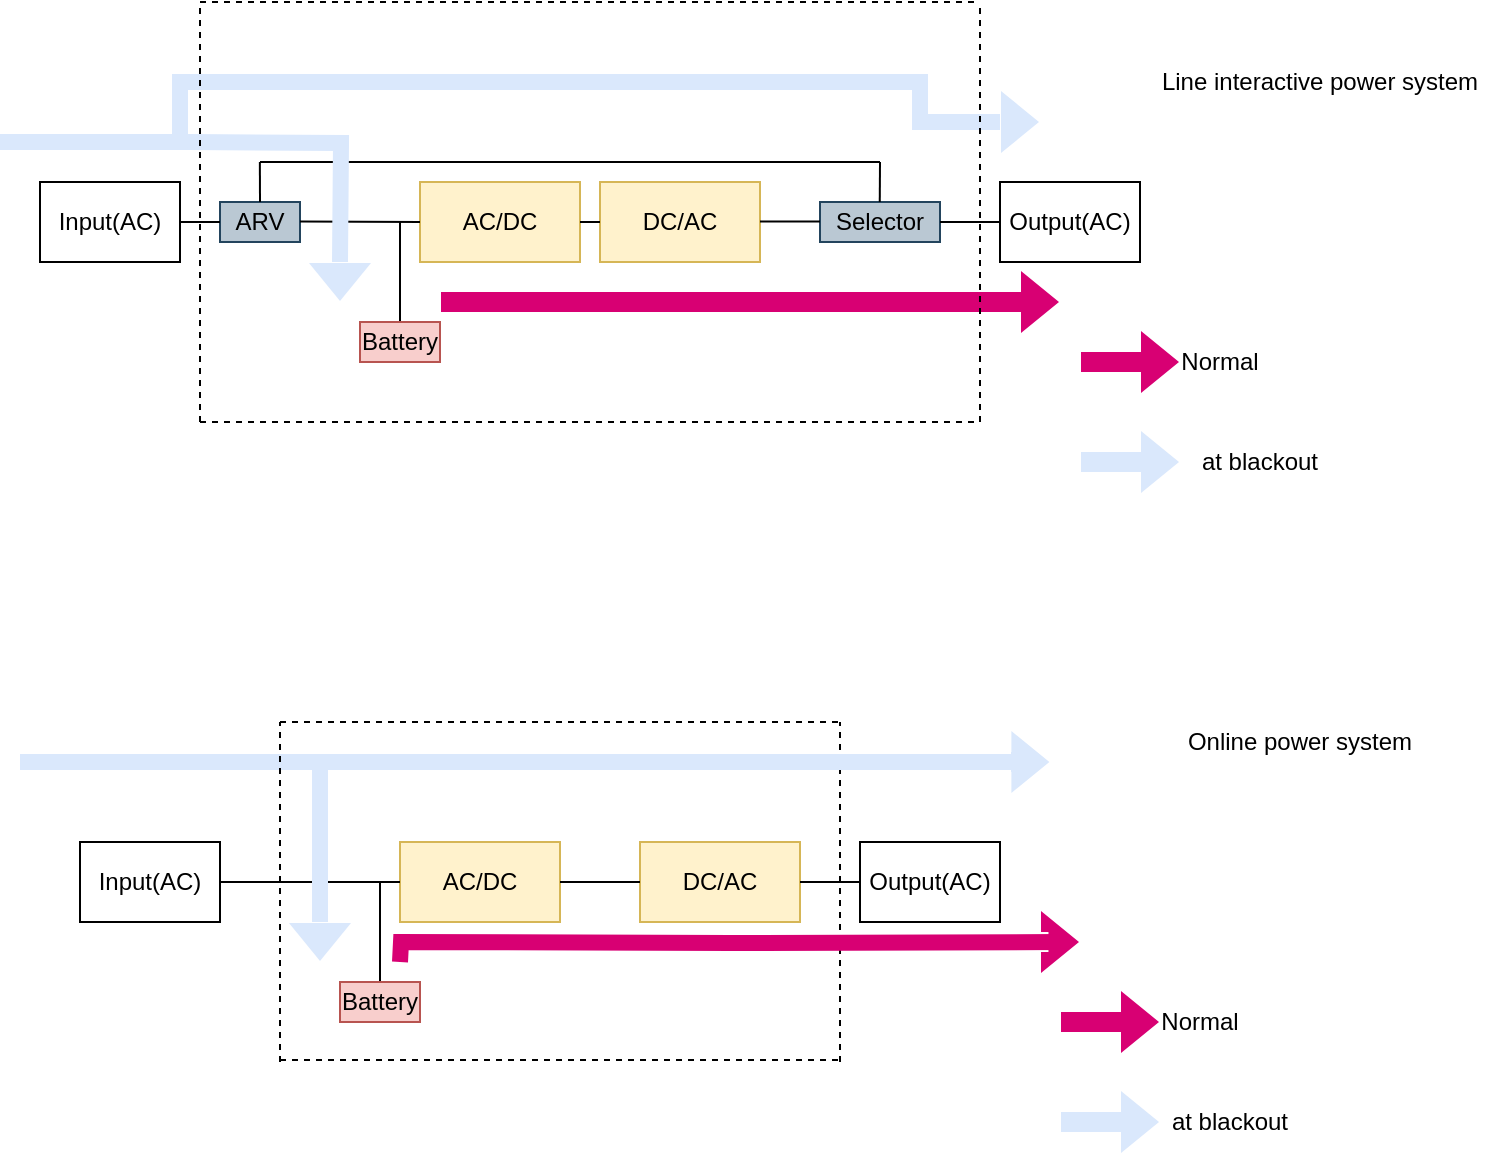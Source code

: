 <mxfile version="13.10.9" type="device"><diagram id="jErE8MXFud0vUgR5saXO" name="Page-1"><mxGraphModel dx="1994" dy="1096" grid="1" gridSize="10" guides="1" tooltips="1" connect="1" arrows="1" fold="1" page="1" pageScale="1" pageWidth="850" pageHeight="1100" math="0" shadow="0"><root><mxCell id="0"/><mxCell id="1" parent="0"/><mxCell id="2g6sCCLxjwPQr7ZMZ9xb-1" value="AC/DC" style="rounded=0;whiteSpace=wrap;html=1;fillColor=#fff2cc;strokeColor=#d6b656;" vertex="1" parent="1"><mxGeometry x="280" y="260" width="80" height="40" as="geometry"/></mxCell><mxCell id="2g6sCCLxjwPQr7ZMZ9xb-2" value="DC/AC" style="rounded=0;whiteSpace=wrap;html=1;fillColor=#fff2cc;strokeColor=#d6b656;" vertex="1" parent="1"><mxGeometry x="370" y="260" width="80" height="40" as="geometry"/></mxCell><mxCell id="2g6sCCLxjwPQr7ZMZ9xb-17" style="edgeStyle=orthogonalEdgeStyle;rounded=0;orthogonalLoop=1;jettySize=auto;html=1;exitX=0;exitY=0.5;exitDx=0;exitDy=0;" edge="1" parent="1" source="2g6sCCLxjwPQr7ZMZ9xb-3"><mxGeometry relative="1" as="geometry"><mxPoint x="190.027" y="279.96" as="targetPoint"/></mxGeometry></mxCell><mxCell id="2g6sCCLxjwPQr7ZMZ9xb-3" value="ARV" style="rounded=0;whiteSpace=wrap;html=1;fillColor=#bac8d3;strokeColor=#23445d;" vertex="1" parent="1"><mxGeometry x="180" y="270" width="40" height="20" as="geometry"/></mxCell><mxCell id="2g6sCCLxjwPQr7ZMZ9xb-4" value="Selector" style="rounded=0;whiteSpace=wrap;html=1;fillColor=#bac8d3;strokeColor=#23445d;" vertex="1" parent="1"><mxGeometry x="480" y="270" width="60" height="20" as="geometry"/></mxCell><mxCell id="2g6sCCLxjwPQr7ZMZ9xb-7" value="" style="endArrow=none;html=1;entryX=0;entryY=0.5;entryDx=0;entryDy=0;" edge="1" parent="1" target="2g6sCCLxjwPQr7ZMZ9xb-3"><mxGeometry width="50" height="50" relative="1" as="geometry"><mxPoint x="160" y="280" as="sourcePoint"/><mxPoint x="180" y="279.91" as="targetPoint"/></mxGeometry></mxCell><mxCell id="2g6sCCLxjwPQr7ZMZ9xb-8" value="" style="endArrow=none;html=1;entryX=0;entryY=0.5;entryDx=0;entryDy=0;" edge="1" parent="1" target="2g6sCCLxjwPQr7ZMZ9xb-1"><mxGeometry width="50" height="50" relative="1" as="geometry"><mxPoint x="220" y="279.8" as="sourcePoint"/><mxPoint x="240" y="260" as="targetPoint"/><Array as="points"><mxPoint x="220" y="280"/></Array></mxGeometry></mxCell><mxCell id="2g6sCCLxjwPQr7ZMZ9xb-9" value="" style="endArrow=none;html=1;" edge="1" parent="1"><mxGeometry width="50" height="50" relative="1" as="geometry"><mxPoint x="450" y="279.8" as="sourcePoint"/><mxPoint x="480" y="279.8" as="targetPoint"/></mxGeometry></mxCell><mxCell id="2g6sCCLxjwPQr7ZMZ9xb-10" value="" style="endArrow=none;html=1;entryX=0;entryY=0.5;entryDx=0;entryDy=0;exitX=1;exitY=0.5;exitDx=0;exitDy=0;" edge="1" parent="1" source="2g6sCCLxjwPQr7ZMZ9xb-1" target="2g6sCCLxjwPQr7ZMZ9xb-2"><mxGeometry width="50" height="50" relative="1" as="geometry"><mxPoint x="350" y="290" as="sourcePoint"/><mxPoint x="360" y="279.8" as="targetPoint"/></mxGeometry></mxCell><mxCell id="2g6sCCLxjwPQr7ZMZ9xb-11" value="Input(AC)" style="rounded=0;whiteSpace=wrap;html=1;" vertex="1" parent="1"><mxGeometry x="90" y="260" width="70" height="40" as="geometry"/></mxCell><mxCell id="2g6sCCLxjwPQr7ZMZ9xb-13" value="Output(AC)" style="rounded=0;whiteSpace=wrap;html=1;" vertex="1" parent="1"><mxGeometry x="570" y="260" width="70" height="40" as="geometry"/></mxCell><mxCell id="2g6sCCLxjwPQr7ZMZ9xb-14" value="" style="endArrow=none;html=1;exitX=0;exitY=0.5;exitDx=0;exitDy=0;" edge="1" parent="1" source="2g6sCCLxjwPQr7ZMZ9xb-13"><mxGeometry width="50" height="50" relative="1" as="geometry"><mxPoint x="170" y="290" as="sourcePoint"/><mxPoint x="540" y="280" as="targetPoint"/></mxGeometry></mxCell><mxCell id="2g6sCCLxjwPQr7ZMZ9xb-16" value="" style="endArrow=none;html=1;" edge="1" parent="1"><mxGeometry width="50" height="50" relative="1" as="geometry"><mxPoint x="200" y="270" as="sourcePoint"/><mxPoint x="199.93" y="250" as="targetPoint"/></mxGeometry></mxCell><mxCell id="2g6sCCLxjwPQr7ZMZ9xb-18" value="" style="endArrow=none;html=1;" edge="1" parent="1"><mxGeometry width="50" height="50" relative="1" as="geometry"><mxPoint x="200" y="250" as="sourcePoint"/><mxPoint x="510" y="250" as="targetPoint"/><Array as="points"><mxPoint x="200" y="250.2"/></Array></mxGeometry></mxCell><mxCell id="2g6sCCLxjwPQr7ZMZ9xb-19" value="" style="endArrow=none;html=1;" edge="1" parent="1"><mxGeometry width="50" height="50" relative="1" as="geometry"><mxPoint x="509.88" y="270" as="sourcePoint"/><mxPoint x="510" y="250" as="targetPoint"/></mxGeometry></mxCell><mxCell id="2g6sCCLxjwPQr7ZMZ9xb-20" value="" style="shape=flexArrow;endArrow=classic;html=1;fillColor=#dae8fc;strokeColor=none;" edge="1" parent="1"><mxGeometry width="50" height="50" relative="1" as="geometry"><mxPoint x="570" y="230" as="sourcePoint"/><mxPoint x="590" y="230" as="targetPoint"/></mxGeometry></mxCell><mxCell id="2g6sCCLxjwPQr7ZMZ9xb-21" value="" style="shape=filledEdge;rounded=0;fixDash=1;endArrow=none;strokeWidth=10;fillColor=#dae8fc;edgeStyle=orthogonalEdgeStyle;strokeColor=none;" edge="1" parent="1"><mxGeometry width="60" height="40" relative="1" as="geometry"><mxPoint x="570" y="230" as="sourcePoint"/><mxPoint x="160" y="240" as="targetPoint"/><Array as="points"><mxPoint x="530" y="230"/><mxPoint x="530" y="210"/><mxPoint x="160" y="210"/></Array></mxGeometry></mxCell><mxCell id="2g6sCCLxjwPQr7ZMZ9xb-22" value="" style="shape=filledEdge;rounded=0;fixDash=1;endArrow=none;strokeWidth=10;fillColor=#dae8fc;edgeStyle=orthogonalEdgeStyle;strokeColor=none;" edge="1" parent="1"><mxGeometry width="60" height="40" relative="1" as="geometry"><mxPoint x="70" y="240" as="sourcePoint"/><mxPoint x="160" y="230" as="targetPoint"/><Array as="points"><mxPoint x="160" y="240"/></Array></mxGeometry></mxCell><mxCell id="2g6sCCLxjwPQr7ZMZ9xb-23" value="" style="shape=filledEdge;rounded=0;fixDash=1;endArrow=none;strokeWidth=10;fillColor=#dae8fc;edgeStyle=orthogonalEdgeStyle;strokeColor=none;" edge="1" parent="1"><mxGeometry width="60" height="40" relative="1" as="geometry"><mxPoint x="164" y="240" as="sourcePoint"/><mxPoint x="240" y="300" as="targetPoint"/></mxGeometry></mxCell><mxCell id="2g6sCCLxjwPQr7ZMZ9xb-24" value="" style="endArrow=none;html=1;entryX=0.5;entryY=0;entryDx=0;entryDy=0;" edge="1" parent="1" target="2g6sCCLxjwPQr7ZMZ9xb-25"><mxGeometry width="50" height="50" relative="1" as="geometry"><mxPoint x="270" y="280" as="sourcePoint"/><mxPoint x="260" y="320" as="targetPoint"/></mxGeometry></mxCell><mxCell id="2g6sCCLxjwPQr7ZMZ9xb-25" value="Battery" style="rounded=0;whiteSpace=wrap;html=1;fillColor=#f8cecc;strokeColor=#b85450;" vertex="1" parent="1"><mxGeometry x="250" y="330" width="40" height="20" as="geometry"/></mxCell><mxCell id="2g6sCCLxjwPQr7ZMZ9xb-27" value="" style="shape=flexArrow;endArrow=classic;html=1;fillColor=#dae8fc;strokeColor=none;" edge="1" parent="1"><mxGeometry width="50" height="50" relative="1" as="geometry"><mxPoint x="240" y="300" as="sourcePoint"/><mxPoint x="240" y="320" as="targetPoint"/></mxGeometry></mxCell><mxCell id="2g6sCCLxjwPQr7ZMZ9xb-28" value="" style="shape=flexArrow;endArrow=classic;html=1;fillColor=#d80073;strokeColor=none;" edge="1" parent="1"><mxGeometry width="50" height="50" relative="1" as="geometry"><mxPoint x="290" y="320" as="sourcePoint"/><mxPoint x="600" y="320" as="targetPoint"/></mxGeometry></mxCell><mxCell id="2g6sCCLxjwPQr7ZMZ9xb-29" value="" style="shape=flexArrow;endArrow=classic;html=1;fillColor=#d80073;strokeColor=none;" edge="1" parent="1" target="2g6sCCLxjwPQr7ZMZ9xb-31"><mxGeometry width="50" height="50" relative="1" as="geometry"><mxPoint x="610" y="350" as="sourcePoint"/><mxPoint x="660" y="350" as="targetPoint"/></mxGeometry></mxCell><mxCell id="2g6sCCLxjwPQr7ZMZ9xb-30" value="" style="shape=flexArrow;endArrow=classic;html=1;fillColor=#dae8fc;strokeColor=none;" edge="1" parent="1" target="2g6sCCLxjwPQr7ZMZ9xb-32"><mxGeometry width="50" height="50" relative="1" as="geometry"><mxPoint x="610" y="400" as="sourcePoint"/><mxPoint x="660" y="400" as="targetPoint"/></mxGeometry></mxCell><mxCell id="2g6sCCLxjwPQr7ZMZ9xb-31" value="Normal" style="text;html=1;strokeColor=none;fillColor=none;align=center;verticalAlign=middle;whiteSpace=wrap;rounded=0;" vertex="1" parent="1"><mxGeometry x="660" y="340" width="40" height="20" as="geometry"/></mxCell><mxCell id="2g6sCCLxjwPQr7ZMZ9xb-32" value="at blackout&lt;br&gt;" style="text;html=1;strokeColor=none;fillColor=none;align=center;verticalAlign=middle;whiteSpace=wrap;rounded=0;" vertex="1" parent="1"><mxGeometry x="660" y="390" width="80" height="20" as="geometry"/></mxCell><mxCell id="2g6sCCLxjwPQr7ZMZ9xb-34" value="" style="endArrow=none;dashed=1;html=1;fillColor=#ffffff;gradientColor=#ffffff;" edge="1" parent="1"><mxGeometry width="50" height="50" relative="1" as="geometry"><mxPoint x="560" y="380" as="sourcePoint"/><mxPoint x="560" y="170" as="targetPoint"/></mxGeometry></mxCell><mxCell id="2g6sCCLxjwPQr7ZMZ9xb-35" value="" style="endArrow=none;dashed=1;html=1;fillColor=#ffffff;gradientColor=#ffffff;" edge="1" parent="1"><mxGeometry width="50" height="50" relative="1" as="geometry"><mxPoint x="170" y="380" as="sourcePoint"/><mxPoint x="560" y="380" as="targetPoint"/></mxGeometry></mxCell><mxCell id="2g6sCCLxjwPQr7ZMZ9xb-36" value="" style="endArrow=none;dashed=1;html=1;fillColor=#ffffff;gradientColor=#ffffff;" edge="1" parent="1"><mxGeometry width="50" height="50" relative="1" as="geometry"><mxPoint x="170" y="380" as="sourcePoint"/><mxPoint x="170" y="170" as="targetPoint"/></mxGeometry></mxCell><mxCell id="2g6sCCLxjwPQr7ZMZ9xb-37" value="" style="endArrow=none;dashed=1;html=1;fillColor=#ffffff;gradientColor=#ffffff;" edge="1" parent="1"><mxGeometry width="50" height="50" relative="1" as="geometry"><mxPoint x="170" y="170" as="sourcePoint"/><mxPoint x="560" y="170" as="targetPoint"/></mxGeometry></mxCell><mxCell id="2g6sCCLxjwPQr7ZMZ9xb-39" value="Line interactive power system" style="text;html=1;strokeColor=none;fillColor=none;align=center;verticalAlign=middle;whiteSpace=wrap;rounded=0;" vertex="1" parent="1"><mxGeometry x="640" y="200" width="180" height="20" as="geometry"/></mxCell><mxCell id="2g6sCCLxjwPQr7ZMZ9xb-40" value="AC/DC" style="rounded=0;whiteSpace=wrap;html=1;fillColor=#fff2cc;strokeColor=#d6b656;" vertex="1" parent="1"><mxGeometry x="270" y="590" width="80" height="40" as="geometry"/></mxCell><mxCell id="2g6sCCLxjwPQr7ZMZ9xb-41" value="DC/AC" style="rounded=0;whiteSpace=wrap;html=1;fillColor=#fff2cc;strokeColor=#d6b656;" vertex="1" parent="1"><mxGeometry x="390" y="590" width="80" height="40" as="geometry"/></mxCell><mxCell id="2g6sCCLxjwPQr7ZMZ9xb-46" value="" style="endArrow=none;html=1;entryX=0;entryY=0.5;entryDx=0;entryDy=0;exitX=1;exitY=0.5;exitDx=0;exitDy=0;" edge="1" parent="1" target="2g6sCCLxjwPQr7ZMZ9xb-40" source="2g6sCCLxjwPQr7ZMZ9xb-49"><mxGeometry width="50" height="50" relative="1" as="geometry"><mxPoint x="210" y="609.8" as="sourcePoint"/><mxPoint x="230" y="590" as="targetPoint"/><Array as="points"><mxPoint x="210" y="610"/></Array></mxGeometry></mxCell><mxCell id="2g6sCCLxjwPQr7ZMZ9xb-47" value="" style="endArrow=none;html=1;exitX=1;exitY=0.5;exitDx=0;exitDy=0;" edge="1" parent="1" source="2g6sCCLxjwPQr7ZMZ9xb-41"><mxGeometry width="50" height="50" relative="1" as="geometry"><mxPoint x="450" y="609.95" as="sourcePoint"/><mxPoint x="500" y="610" as="targetPoint"/><Array as="points"><mxPoint x="480" y="610"/></Array></mxGeometry></mxCell><mxCell id="2g6sCCLxjwPQr7ZMZ9xb-48" value="" style="endArrow=none;html=1;entryX=0;entryY=0.5;entryDx=0;entryDy=0;exitX=1;exitY=0.5;exitDx=0;exitDy=0;" edge="1" parent="1" source="2g6sCCLxjwPQr7ZMZ9xb-40" target="2g6sCCLxjwPQr7ZMZ9xb-41"><mxGeometry width="50" height="50" relative="1" as="geometry"><mxPoint x="340" y="620" as="sourcePoint"/><mxPoint x="350" y="609.8" as="targetPoint"/></mxGeometry></mxCell><mxCell id="2g6sCCLxjwPQr7ZMZ9xb-49" value="Input(AC)" style="rounded=0;whiteSpace=wrap;html=1;" vertex="1" parent="1"><mxGeometry x="110" y="590" width="70" height="40" as="geometry"/></mxCell><mxCell id="2g6sCCLxjwPQr7ZMZ9xb-50" value="Output(AC)" style="rounded=0;whiteSpace=wrap;html=1;" vertex="1" parent="1"><mxGeometry x="500" y="590" width="70" height="40" as="geometry"/></mxCell><mxCell id="2g6sCCLxjwPQr7ZMZ9xb-58" value="" style="shape=filledEdge;rounded=0;fixDash=1;endArrow=none;strokeWidth=10;fillColor=#dae8fc;edgeStyle=orthogonalEdgeStyle;strokeColor=none;" edge="1" parent="1"><mxGeometry width="60" height="40" relative="1" as="geometry"><mxPoint x="90" y="550" as="sourcePoint"/><mxPoint x="230" y="630" as="targetPoint"/><Array as="points"><mxPoint x="80" y="550"/><mxPoint x="230" y="550"/></Array></mxGeometry></mxCell><mxCell id="2g6sCCLxjwPQr7ZMZ9xb-59" value="" style="endArrow=none;html=1;entryX=0.5;entryY=0;entryDx=0;entryDy=0;" edge="1" parent="1" target="2g6sCCLxjwPQr7ZMZ9xb-60"><mxGeometry width="50" height="50" relative="1" as="geometry"><mxPoint x="260" y="610" as="sourcePoint"/><mxPoint x="250" y="650" as="targetPoint"/></mxGeometry></mxCell><mxCell id="2g6sCCLxjwPQr7ZMZ9xb-60" value="Battery" style="rounded=0;whiteSpace=wrap;html=1;fillColor=#f8cecc;strokeColor=#b85450;" vertex="1" parent="1"><mxGeometry x="240" y="660" width="40" height="20" as="geometry"/></mxCell><mxCell id="2g6sCCLxjwPQr7ZMZ9xb-61" value="" style="shape=flexArrow;endArrow=classic;html=1;fillColor=#dae8fc;strokeColor=none;" edge="1" parent="1"><mxGeometry width="50" height="50" relative="1" as="geometry"><mxPoint x="230" y="630" as="sourcePoint"/><mxPoint x="230" y="650" as="targetPoint"/></mxGeometry></mxCell><mxCell id="2g6sCCLxjwPQr7ZMZ9xb-62" value="" style="shape=flexArrow;endArrow=classic;html=1;fillColor=#d80073;strokeColor=none;" edge="1" parent="1"><mxGeometry width="50" height="50" relative="1" as="geometry"><mxPoint x="593.733" y="640" as="sourcePoint"/><mxPoint x="610" y="640" as="targetPoint"/></mxGeometry></mxCell><mxCell id="2g6sCCLxjwPQr7ZMZ9xb-63" value="" style="shape=flexArrow;endArrow=classic;html=1;fillColor=#d80073;strokeColor=none;" edge="1" parent="1" target="2g6sCCLxjwPQr7ZMZ9xb-65"><mxGeometry width="50" height="50" relative="1" as="geometry"><mxPoint x="600" y="680" as="sourcePoint"/><mxPoint x="650" y="680" as="targetPoint"/></mxGeometry></mxCell><mxCell id="2g6sCCLxjwPQr7ZMZ9xb-64" value="" style="shape=flexArrow;endArrow=classic;html=1;fillColor=#dae8fc;strokeColor=none;" edge="1" parent="1" target="2g6sCCLxjwPQr7ZMZ9xb-66"><mxGeometry width="50" height="50" relative="1" as="geometry"><mxPoint x="600" y="730" as="sourcePoint"/><mxPoint x="650" y="730" as="targetPoint"/></mxGeometry></mxCell><mxCell id="2g6sCCLxjwPQr7ZMZ9xb-65" value="Normal" style="text;html=1;strokeColor=none;fillColor=none;align=center;verticalAlign=middle;whiteSpace=wrap;rounded=0;" vertex="1" parent="1"><mxGeometry x="650" y="670" width="40" height="20" as="geometry"/></mxCell><mxCell id="2g6sCCLxjwPQr7ZMZ9xb-66" value="at blackout&lt;br&gt;" style="text;html=1;strokeColor=none;fillColor=none;align=center;verticalAlign=middle;whiteSpace=wrap;rounded=0;" vertex="1" parent="1"><mxGeometry x="650" y="720" width="70" height="20" as="geometry"/></mxCell><mxCell id="2g6sCCLxjwPQr7ZMZ9xb-67" value="" style="endArrow=none;dashed=1;html=1;fillColor=#ffffff;gradientColor=#ffffff;" edge="1" parent="1"><mxGeometry width="50" height="50" relative="1" as="geometry"><mxPoint x="490" y="700" as="sourcePoint"/><mxPoint x="490" y="530" as="targetPoint"/></mxGeometry></mxCell><mxCell id="2g6sCCLxjwPQr7ZMZ9xb-68" value="" style="endArrow=none;dashed=1;html=1;fillColor=#ffffff;gradientColor=#ffffff;" edge="1" parent="1"><mxGeometry width="50" height="50" relative="1" as="geometry"><mxPoint x="210" y="699" as="sourcePoint"/><mxPoint x="490" y="699" as="targetPoint"/></mxGeometry></mxCell><mxCell id="2g6sCCLxjwPQr7ZMZ9xb-69" value="" style="endArrow=none;dashed=1;html=1;fillColor=#ffffff;gradientColor=#ffffff;" edge="1" parent="1"><mxGeometry width="50" height="50" relative="1" as="geometry"><mxPoint x="210" y="700" as="sourcePoint"/><mxPoint x="210" y="530" as="targetPoint"/></mxGeometry></mxCell><mxCell id="2g6sCCLxjwPQr7ZMZ9xb-70" value="" style="endArrow=none;dashed=1;html=1;fillColor=#ffffff;gradientColor=#ffffff;" edge="1" parent="1"><mxGeometry width="50" height="50" relative="1" as="geometry"><mxPoint x="210" y="530" as="sourcePoint"/><mxPoint x="490" y="530" as="targetPoint"/></mxGeometry></mxCell><mxCell id="2g6sCCLxjwPQr7ZMZ9xb-71" value="Online power system" style="text;html=1;strokeColor=none;fillColor=none;align=center;verticalAlign=middle;whiteSpace=wrap;rounded=0;" vertex="1" parent="1"><mxGeometry x="630" y="530" width="180" height="20" as="geometry"/></mxCell><mxCell id="2g6sCCLxjwPQr7ZMZ9xb-72" value="" style="shape=filledEdge;rounded=0;fixDash=1;endArrow=none;strokeWidth=10;fillColor=#dae8fc;edgeStyle=orthogonalEdgeStyle;strokeColor=none;" edge="1" parent="1"><mxGeometry width="60" height="40" relative="1" as="geometry"><mxPoint x="580" y="550" as="sourcePoint"/><mxPoint x="230" y="630" as="targetPoint"/><Array as="points"><mxPoint x="230" y="550"/></Array></mxGeometry></mxCell><mxCell id="2g6sCCLxjwPQr7ZMZ9xb-73" value="" style="shape=flexArrow;endArrow=classic;html=1;fillColor=#dae8fc;strokeColor=none;" edge="1" parent="1"><mxGeometry width="50" height="50" relative="1" as="geometry"><mxPoint x="575" y="550" as="sourcePoint"/><mxPoint x="595.2" y="550" as="targetPoint"/><Array as="points"><mxPoint x="575.2" y="550"/></Array></mxGeometry></mxCell><mxCell id="2g6sCCLxjwPQr7ZMZ9xb-76" value="" style="shape=filledEdge;rounded=0;fixDash=1;endArrow=none;strokeWidth=10;fillColor=#d80073;edgeStyle=orthogonalEdgeStyle;strokeColor=none;" edge="1" parent="1"><mxGeometry width="60" height="40" relative="1" as="geometry"><mxPoint x="600" y="640" as="sourcePoint"/><mxPoint x="270" y="650" as="targetPoint"/></mxGeometry></mxCell></root></mxGraphModel></diagram></mxfile>